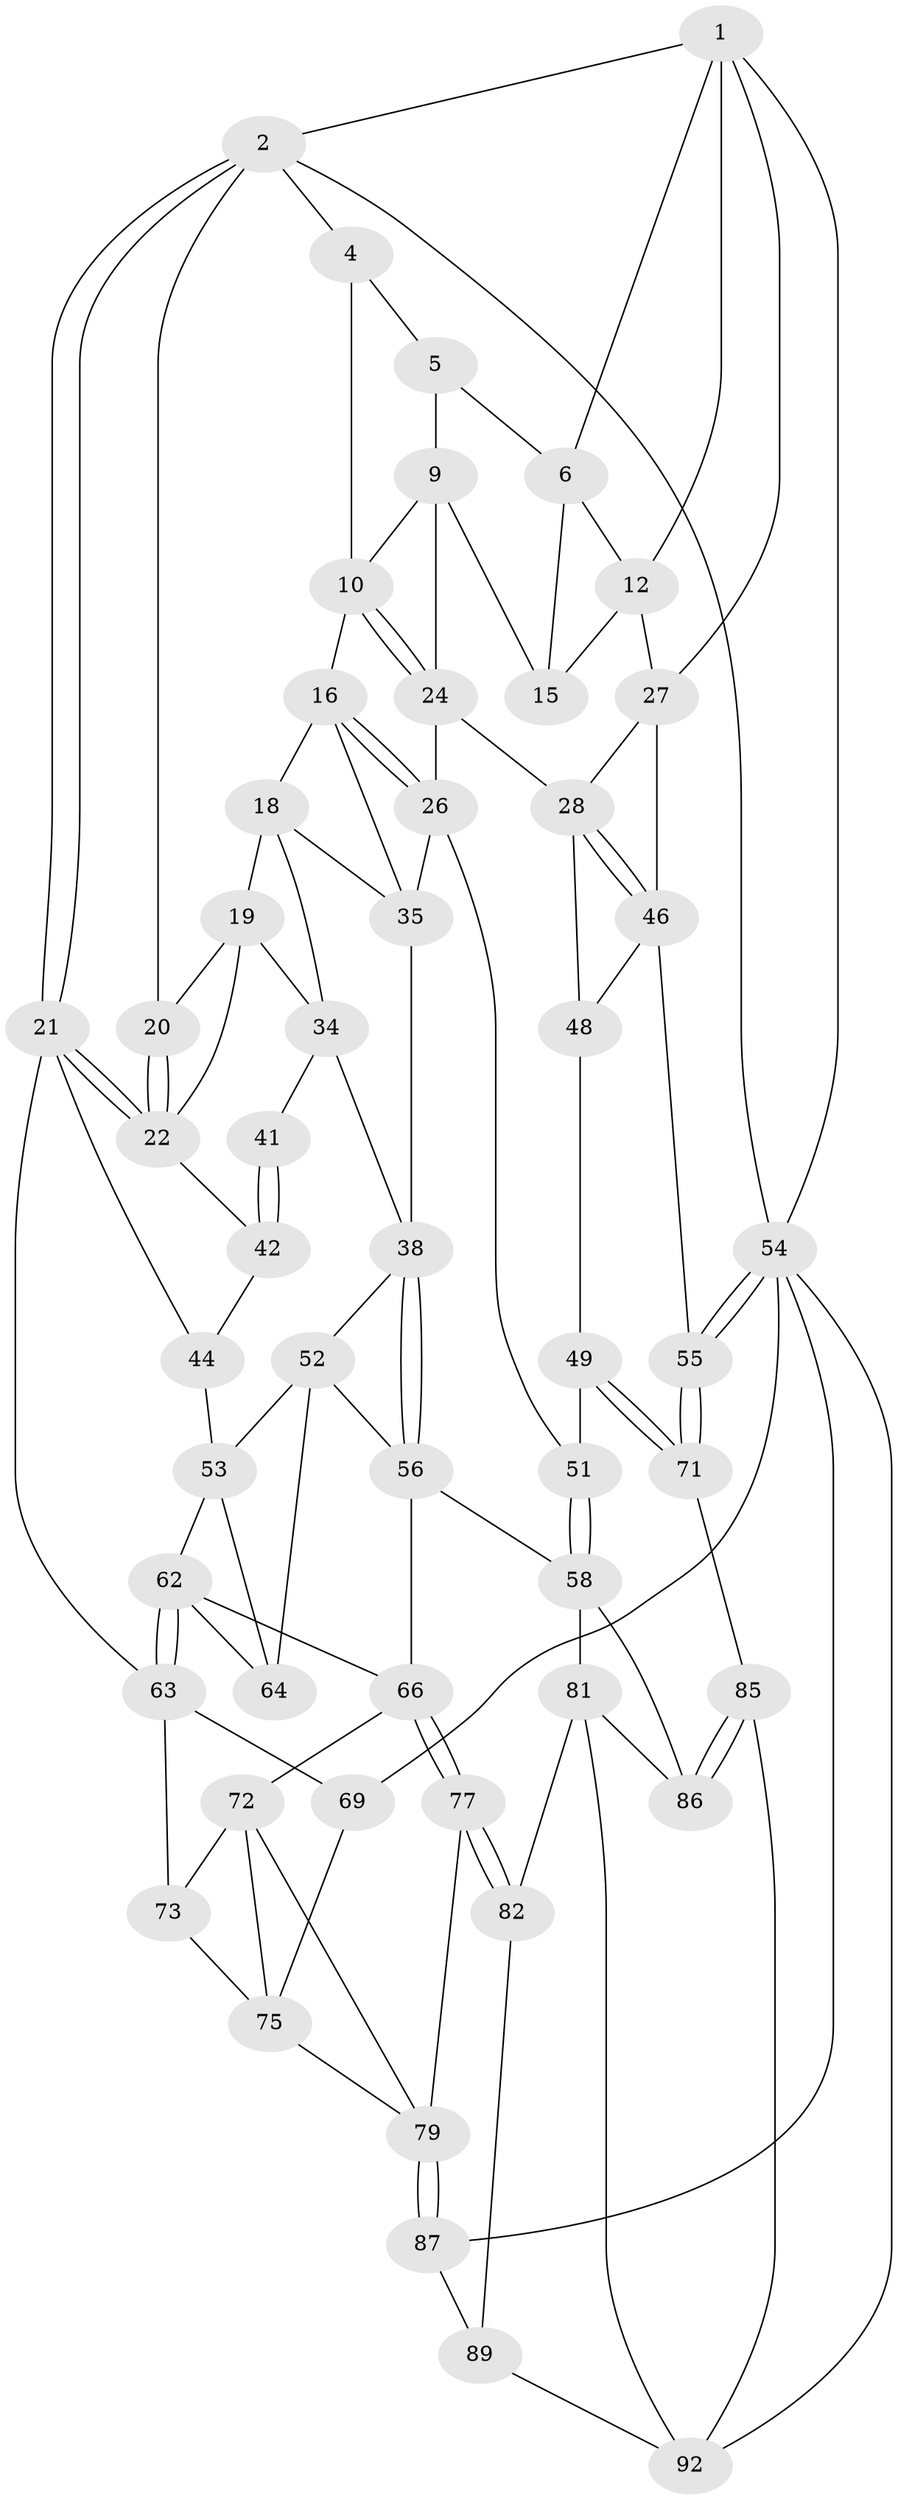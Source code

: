 // original degree distribution, {3: 0.021052631578947368, 6: 0.25263157894736843, 4: 0.28421052631578947, 5: 0.4421052631578947}
// Generated by graph-tools (version 1.1) at 2025/42/03/06/25 10:42:31]
// undirected, 53 vertices, 114 edges
graph export_dot {
graph [start="1"]
  node [color=gray90,style=filled];
  1 [pos="+0.7973450115159113+0",super="+13"];
  2 [pos="+0+0",super="+3"];
  4 [pos="+0.41122140432053234+0"];
  5 [pos="+0.6607609860620475+0",super="+8"];
  6 [pos="+0.8260034947076782+0.054986489922970644",super="+7"];
  9 [pos="+0.6961137477316097+0.13418726578758283",super="+23"];
  10 [pos="+0.6251215505549473+0.14671010271257404",super="+11"];
  12 [pos="+0.8304896843116207+0.05877560095087397",super="+14"];
  15 [pos="+0.8575812905197029+0.24562857433578325"];
  16 [pos="+0.5296313629804503+0.27322414773449377",super="+17"];
  18 [pos="+0.34861767109031794+0.2574151115756104",super="+33"];
  19 [pos="+0.31868376404486176+0.22832927236689232",super="+31"];
  20 [pos="+0.3067308896602957+0"];
  21 [pos="+0+0.2553426615789126",super="+45"];
  22 [pos="+0+0.24503384906245435",super="+32"];
  24 [pos="+0.7331546943772309+0.36064069370730945",super="+25"];
  26 [pos="+0.6304420379231729+0.4281353210616731",super="+37"];
  27 [pos="+0.9742607141190168+0.2349928793319245",super="+30"];
  28 [pos="+0.8249753900697552+0.4094396743116217",super="+29"];
  34 [pos="+0.26904003084414996+0.40228979033201445",super="+40"];
  35 [pos="+0.43390477935040583+0.5222032397325688",super="+36"];
  38 [pos="+0.2776705946076415+0.5044628590940786",super="+39"];
  41 [pos="+0.2252823030818784+0.4613560071094759"];
  42 [pos="+0.1518221526797169+0.31918556345923743",super="+43"];
  44 [pos="+0.09472225325497911+0.4956528263147225"];
  46 [pos="+1+0.4252323534055677",super="+47"];
  48 [pos="+0.8799170453419793+0.5948794579113363"];
  49 [pos="+0.8656841619873901+0.6049074727329983",super="+50"];
  51 [pos="+0.556703847802423+0.6620579940452593"];
  52 [pos="+0.13649526927409408+0.5438843187239633",super="+57"];
  53 [pos="+0.13525861791274385+0.5435705536703074",super="+61"];
  54 [pos="+1+1",super="+70"];
  55 [pos="+1+1"];
  56 [pos="+0.23322712363863288+0.632668358346835",super="+60"];
  58 [pos="+0.5381102889669634+0.6850757663021824",super="+59"];
  62 [pos="+0+0.6219048733991411",super="+65"];
  63 [pos="+0+0.576051196291288",super="+68"];
  64 [pos="+0.12857878849591517+0.6563374684027119"];
  66 [pos="+0.1983960257203573+0.771467989387518",super="+67"];
  69 [pos="+0+1"];
  71 [pos="+0.9297059914946768+0.8977264970065396",super="+83"];
  72 [pos="+0.0819086394992372+0.7512246545014853",super="+74"];
  73 [pos="+0.07921416630109619+0.7515183713354459"];
  75 [pos="+0+0.9203356467219808",super="+76"];
  77 [pos="+0.2037967932411272+0.7865532764564682",super="+78"];
  79 [pos="+0.13923160058212386+0.8658103794658764",super="+80"];
  81 [pos="+0.5338233879618246+0.6906747931834518",super="+91"];
  82 [pos="+0.4290264944168228+0.7710201091834354",super="+84"];
  85 [pos="+0.7490031074146153+0.9299842530724669",super="+94"];
  86 [pos="+0.6704550078168313+0.9080965506729076",super="+90"];
  87 [pos="+0.13450819334450664+0.9100239338274896",super="+88"];
  89 [pos="+0.30566362543873055+0.9465111365029175",super="+93"];
  92 [pos="+0.5008643720055134+1",super="+95"];
  1 -- 2;
  1 -- 6;
  1 -- 12;
  1 -- 54;
  1 -- 27;
  2 -- 21;
  2 -- 21;
  2 -- 54;
  2 -- 4;
  2 -- 20;
  4 -- 5;
  4 -- 10;
  5 -- 9;
  5 -- 6;
  6 -- 12;
  6 -- 15;
  9 -- 10;
  9 -- 24;
  9 -- 15;
  10 -- 24;
  10 -- 24;
  10 -- 16;
  12 -- 27;
  12 -- 15;
  16 -- 26;
  16 -- 26;
  16 -- 18;
  16 -- 35;
  18 -- 19;
  18 -- 35;
  18 -- 34;
  19 -- 20;
  19 -- 34;
  19 -- 22;
  20 -- 22;
  20 -- 22;
  21 -- 22;
  21 -- 22;
  21 -- 44;
  21 -- 63;
  22 -- 42;
  24 -- 26;
  24 -- 28;
  26 -- 51;
  26 -- 35;
  27 -- 28;
  27 -- 46;
  28 -- 46;
  28 -- 46;
  28 -- 48;
  34 -- 41;
  34 -- 38;
  35 -- 38;
  38 -- 56;
  38 -- 56;
  38 -- 52;
  41 -- 42 [weight=2];
  41 -- 42;
  42 -- 44;
  44 -- 53;
  46 -- 48;
  46 -- 55;
  48 -- 49;
  49 -- 71 [weight=2];
  49 -- 71;
  49 -- 51;
  51 -- 58;
  51 -- 58;
  52 -- 53;
  52 -- 56;
  52 -- 64;
  53 -- 64;
  53 -- 62;
  54 -- 55;
  54 -- 55;
  54 -- 69;
  54 -- 87;
  54 -- 92;
  55 -- 71;
  55 -- 71;
  56 -- 58;
  56 -- 66;
  58 -- 86;
  58 -- 81;
  62 -- 63;
  62 -- 63;
  62 -- 64;
  62 -- 66;
  63 -- 73;
  63 -- 69;
  66 -- 77;
  66 -- 77;
  66 -- 72;
  69 -- 75;
  71 -- 85;
  72 -- 73;
  72 -- 75;
  72 -- 79;
  73 -- 75;
  75 -- 79;
  77 -- 82 [weight=2];
  77 -- 82;
  77 -- 79;
  79 -- 87;
  79 -- 87;
  81 -- 82;
  81 -- 92;
  81 -- 86;
  82 -- 89;
  85 -- 86 [weight=2];
  85 -- 86;
  85 -- 92;
  87 -- 89 [weight=2];
  89 -- 92;
}
